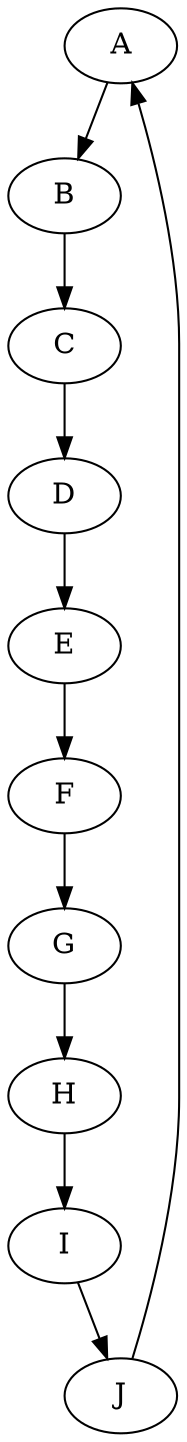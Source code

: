digraph {
    A -> B
    B -> C
    C -> D
    D -> E
    E -> F
    F -> G
    G -> H
    H -> I
    I -> J
    J -> A
}
